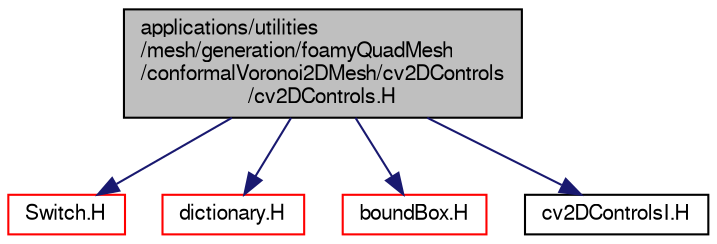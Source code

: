 digraph "applications/utilities/mesh/generation/foamyQuadMesh/conformalVoronoi2DMesh/cv2DControls/cv2DControls.H"
{
  bgcolor="transparent";
  edge [fontname="FreeSans",fontsize="10",labelfontname="FreeSans",labelfontsize="10"];
  node [fontname="FreeSans",fontsize="10",shape=record];
  Node0 [label="applications/utilities\l/mesh/generation/foamyQuadMesh\l/conformalVoronoi2DMesh/cv2DControls\l/cv2DControls.H",height=0.2,width=0.4,color="black", fillcolor="grey75", style="filled", fontcolor="black"];
  Node0 -> Node1 [color="midnightblue",fontsize="10",style="solid",fontname="FreeSans"];
  Node1 [label="Switch.H",height=0.2,width=0.4,color="red",URL="$a12158.html"];
  Node0 -> Node16 [color="midnightblue",fontsize="10",style="solid",fontname="FreeSans"];
  Node16 [label="dictionary.H",height=0.2,width=0.4,color="red",URL="$a08804.html"];
  Node0 -> Node73 [color="midnightblue",fontsize="10",style="solid",fontname="FreeSans"];
  Node73 [label="boundBox.H",height=0.2,width=0.4,color="red",URL="$a11108.html"];
  Node0 -> Node158 [color="midnightblue",fontsize="10",style="solid",fontname="FreeSans"];
  Node158 [label="cv2DControlsI.H",height=0.2,width=0.4,color="black",URL="$a18455.html"];
}
